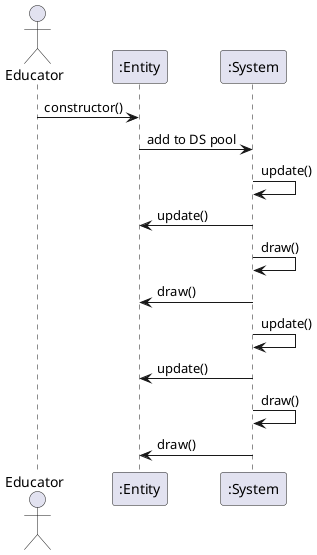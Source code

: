 @startuml
actor Educator
participant ":Entity"
participant ":System"

Educator -> ":Entity" : constructor()
":Entity" -> ":System" : add to DS pool
":System" -> ":System" : update()
":System" -> ":Entity" : update()
":System" -> ":System" : draw()
":System" -> ":Entity" : draw()

' Repeat the sequence
":System" -> ":System" : update()
":System" -> ":Entity" : update()
":System" -> ":System" : draw()
":System" -> ":Entity" : draw()
@enduml